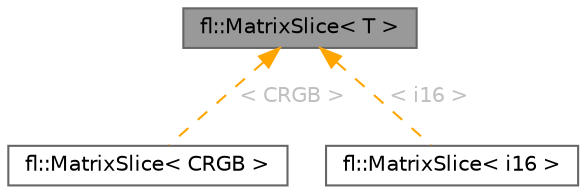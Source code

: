 digraph "fl::MatrixSlice&lt; T &gt;"
{
 // INTERACTIVE_SVG=YES
 // LATEX_PDF_SIZE
  bgcolor="transparent";
  edge [fontname=Helvetica,fontsize=10,labelfontname=Helvetica,labelfontsize=10];
  node [fontname=Helvetica,fontsize=10,shape=box,height=0.2,width=0.4];
  Node1 [id="Node000001",label="fl::MatrixSlice\< T \>",height=0.2,width=0.4,color="gray40", fillcolor="grey60", style="filled", fontcolor="black",tooltip=" "];
  Node1 -> Node2 [id="edge1_Node000001_Node000002",dir="back",color="orange",style="dashed",tooltip=" ",label=" \< CRGB \>",fontcolor="grey" ];
  Node2 [id="Node000002",label="fl::MatrixSlice\< CRGB \>",height=0.2,width=0.4,color="gray40", fillcolor="white", style="filled",URL="$d6/da3/classfl_1_1_matrix_slice.html",tooltip=" "];
  Node1 -> Node3 [id="edge2_Node000001_Node000003",dir="back",color="orange",style="dashed",tooltip=" ",label=" \< i16 \>",fontcolor="grey" ];
  Node3 [id="Node000003",label="fl::MatrixSlice\< i16 \>",height=0.2,width=0.4,color="gray40", fillcolor="white", style="filled",URL="$d6/da3/classfl_1_1_matrix_slice.html",tooltip=" "];
}
